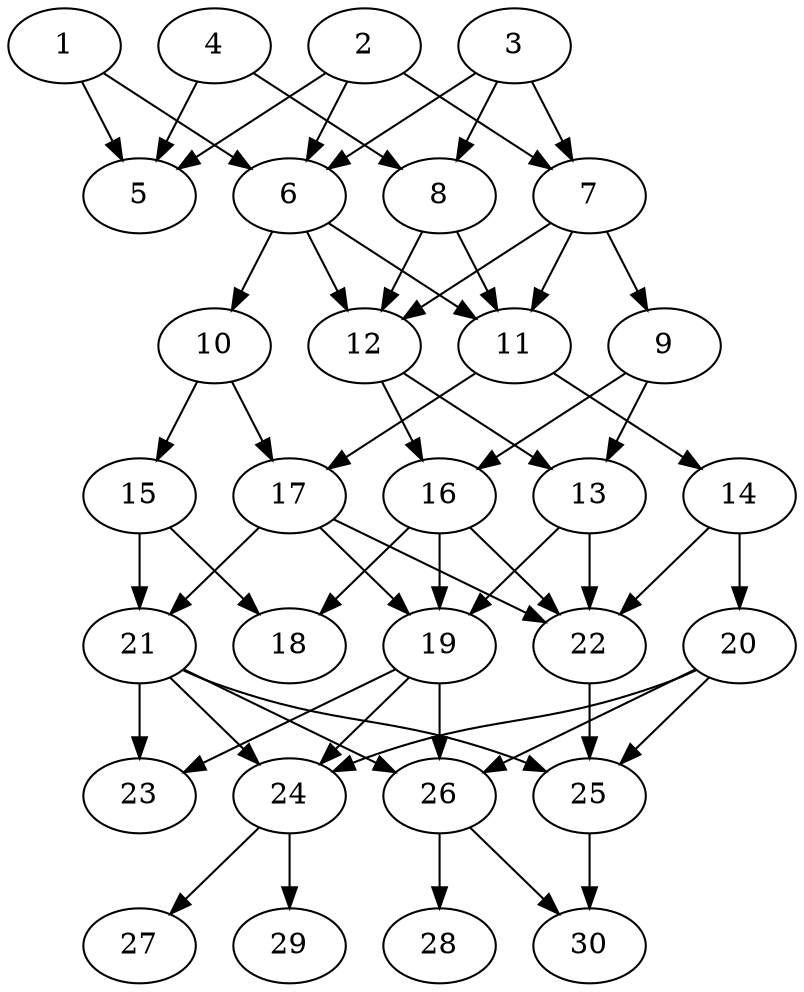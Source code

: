 // DAG automatically generated by daggen at Thu Oct  3 14:04:19 2019
// ./daggen --dot -n 30 --ccr 0.3 --fat 0.5 --regular 0.9 --density 0.7 --mindata 5242880 --maxdata 52428800 
digraph G {
  1 [size="95447040", alpha="0.15", expect_size="28634112"] 
  1 -> 5 [size ="28634112"]
  1 -> 6 [size ="28634112"]
  2 [size="110824107", alpha="0.17", expect_size="33247232"] 
  2 -> 5 [size ="33247232"]
  2 -> 6 [size ="33247232"]
  2 -> 7 [size ="33247232"]
  3 [size="107704320", alpha="0.01", expect_size="32311296"] 
  3 -> 6 [size ="32311296"]
  3 -> 7 [size ="32311296"]
  3 -> 8 [size ="32311296"]
  4 [size="26920960", alpha="0.07", expect_size="8076288"] 
  4 -> 5 [size ="8076288"]
  4 -> 8 [size ="8076288"]
  5 [size="73079467", alpha="0.16", expect_size="21923840"] 
  6 [size="18524160", alpha="0.18", expect_size="5557248"] 
  6 -> 10 [size ="5557248"]
  6 -> 11 [size ="5557248"]
  6 -> 12 [size ="5557248"]
  7 [size="153613653", alpha="0.15", expect_size="46084096"] 
  7 -> 9 [size ="46084096"]
  7 -> 11 [size ="46084096"]
  7 -> 12 [size ="46084096"]
  8 [size="144288427", alpha="0.18", expect_size="43286528"] 
  8 -> 11 [size ="43286528"]
  8 -> 12 [size ="43286528"]
  9 [size="164840107", alpha="0.07", expect_size="49452032"] 
  9 -> 13 [size ="49452032"]
  9 -> 16 [size ="49452032"]
  10 [size="126631253", alpha="0.15", expect_size="37989376"] 
  10 -> 15 [size ="37989376"]
  10 -> 17 [size ="37989376"]
  11 [size="22132053", alpha="0.17", expect_size="6639616"] 
  11 -> 14 [size ="6639616"]
  11 -> 17 [size ="6639616"]
  12 [size="136898560", alpha="0.11", expect_size="41069568"] 
  12 -> 13 [size ="41069568"]
  12 -> 16 [size ="41069568"]
  13 [size="110346240", alpha="0.01", expect_size="33103872"] 
  13 -> 19 [size ="33103872"]
  13 -> 22 [size ="33103872"]
  14 [size="119575893", alpha="0.17", expect_size="35872768"] 
  14 -> 20 [size ="35872768"]
  14 -> 22 [size ="35872768"]
  15 [size="173465600", alpha="0.19", expect_size="52039680"] 
  15 -> 18 [size ="52039680"]
  15 -> 21 [size ="52039680"]
  16 [size="145281707", alpha="0.09", expect_size="43584512"] 
  16 -> 18 [size ="43584512"]
  16 -> 19 [size ="43584512"]
  16 -> 22 [size ="43584512"]
  17 [size="130973013", alpha="0.20", expect_size="39291904"] 
  17 -> 19 [size ="39291904"]
  17 -> 21 [size ="39291904"]
  17 -> 22 [size ="39291904"]
  18 [size="94450347", alpha="0.00", expect_size="28335104"] 
  19 [size="75458560", alpha="0.05", expect_size="22637568"] 
  19 -> 23 [size ="22637568"]
  19 -> 24 [size ="22637568"]
  19 -> 26 [size ="22637568"]
  20 [size="134184960", alpha="0.02", expect_size="40255488"] 
  20 -> 24 [size ="40255488"]
  20 -> 25 [size ="40255488"]
  20 -> 26 [size ="40255488"]
  21 [size="95317333", alpha="0.08", expect_size="28595200"] 
  21 -> 23 [size ="28595200"]
  21 -> 24 [size ="28595200"]
  21 -> 25 [size ="28595200"]
  21 -> 26 [size ="28595200"]
  22 [size="68427093", alpha="0.06", expect_size="20528128"] 
  22 -> 25 [size ="20528128"]
  23 [size="153770667", alpha="0.15", expect_size="46131200"] 
  24 [size="158614187", alpha="0.06", expect_size="47584256"] 
  24 -> 27 [size ="47584256"]
  24 -> 29 [size ="47584256"]
  25 [size="132549973", alpha="0.04", expect_size="39764992"] 
  25 -> 30 [size ="39764992"]
  26 [size="123313493", alpha="0.02", expect_size="36994048"] 
  26 -> 28 [size ="36994048"]
  26 -> 30 [size ="36994048"]
  27 [size="38536533", alpha="0.17", expect_size="11560960"] 
  28 [size="36375893", alpha="0.08", expect_size="10912768"] 
  29 [size="39662933", alpha="0.18", expect_size="11898880"] 
  30 [size="82827947", alpha="0.02", expect_size="24848384"] 
}

